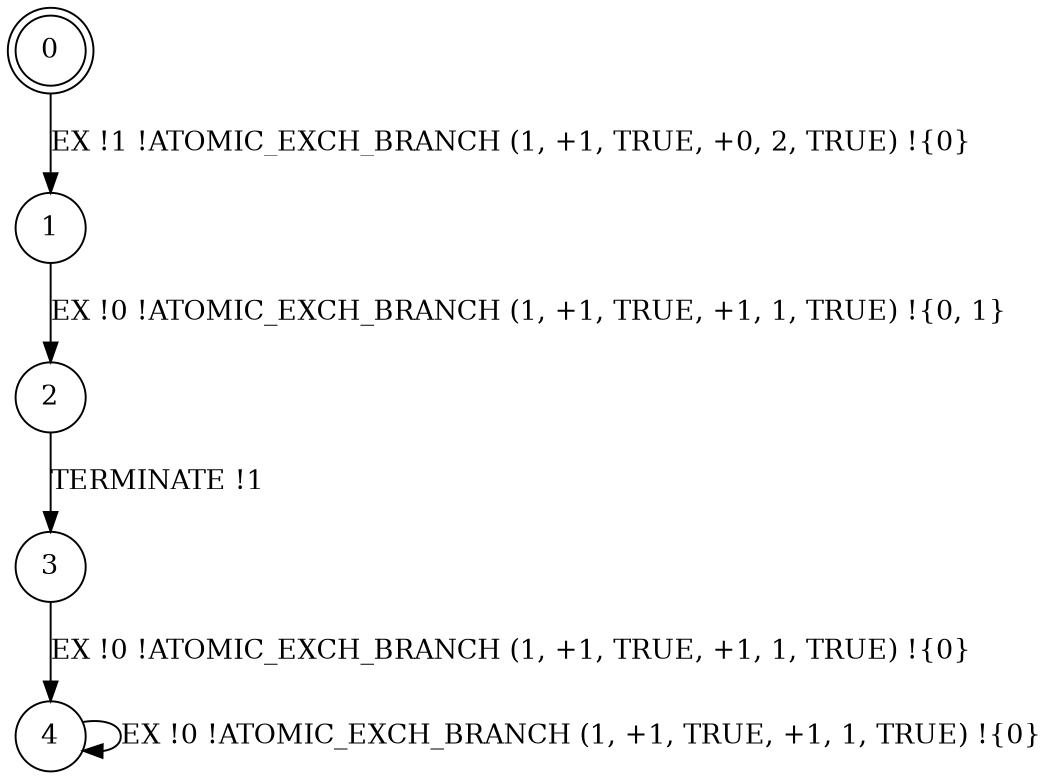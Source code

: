 digraph BCG {
size = "7, 10.5";
center = TRUE;
node [shape = circle];
0 [peripheries = 2];
0 -> 1 [label = "EX !1 !ATOMIC_EXCH_BRANCH (1, +1, TRUE, +0, 2, TRUE) !{0}"];
1 -> 2 [label = "EX !0 !ATOMIC_EXCH_BRANCH (1, +1, TRUE, +1, 1, TRUE) !{0, 1}"];
2 -> 3 [label = "TERMINATE !1"];
3 -> 4 [label = "EX !0 !ATOMIC_EXCH_BRANCH (1, +1, TRUE, +1, 1, TRUE) !{0}"];
4 -> 4 [label = "EX !0 !ATOMIC_EXCH_BRANCH (1, +1, TRUE, +1, 1, TRUE) !{0}"];
}
